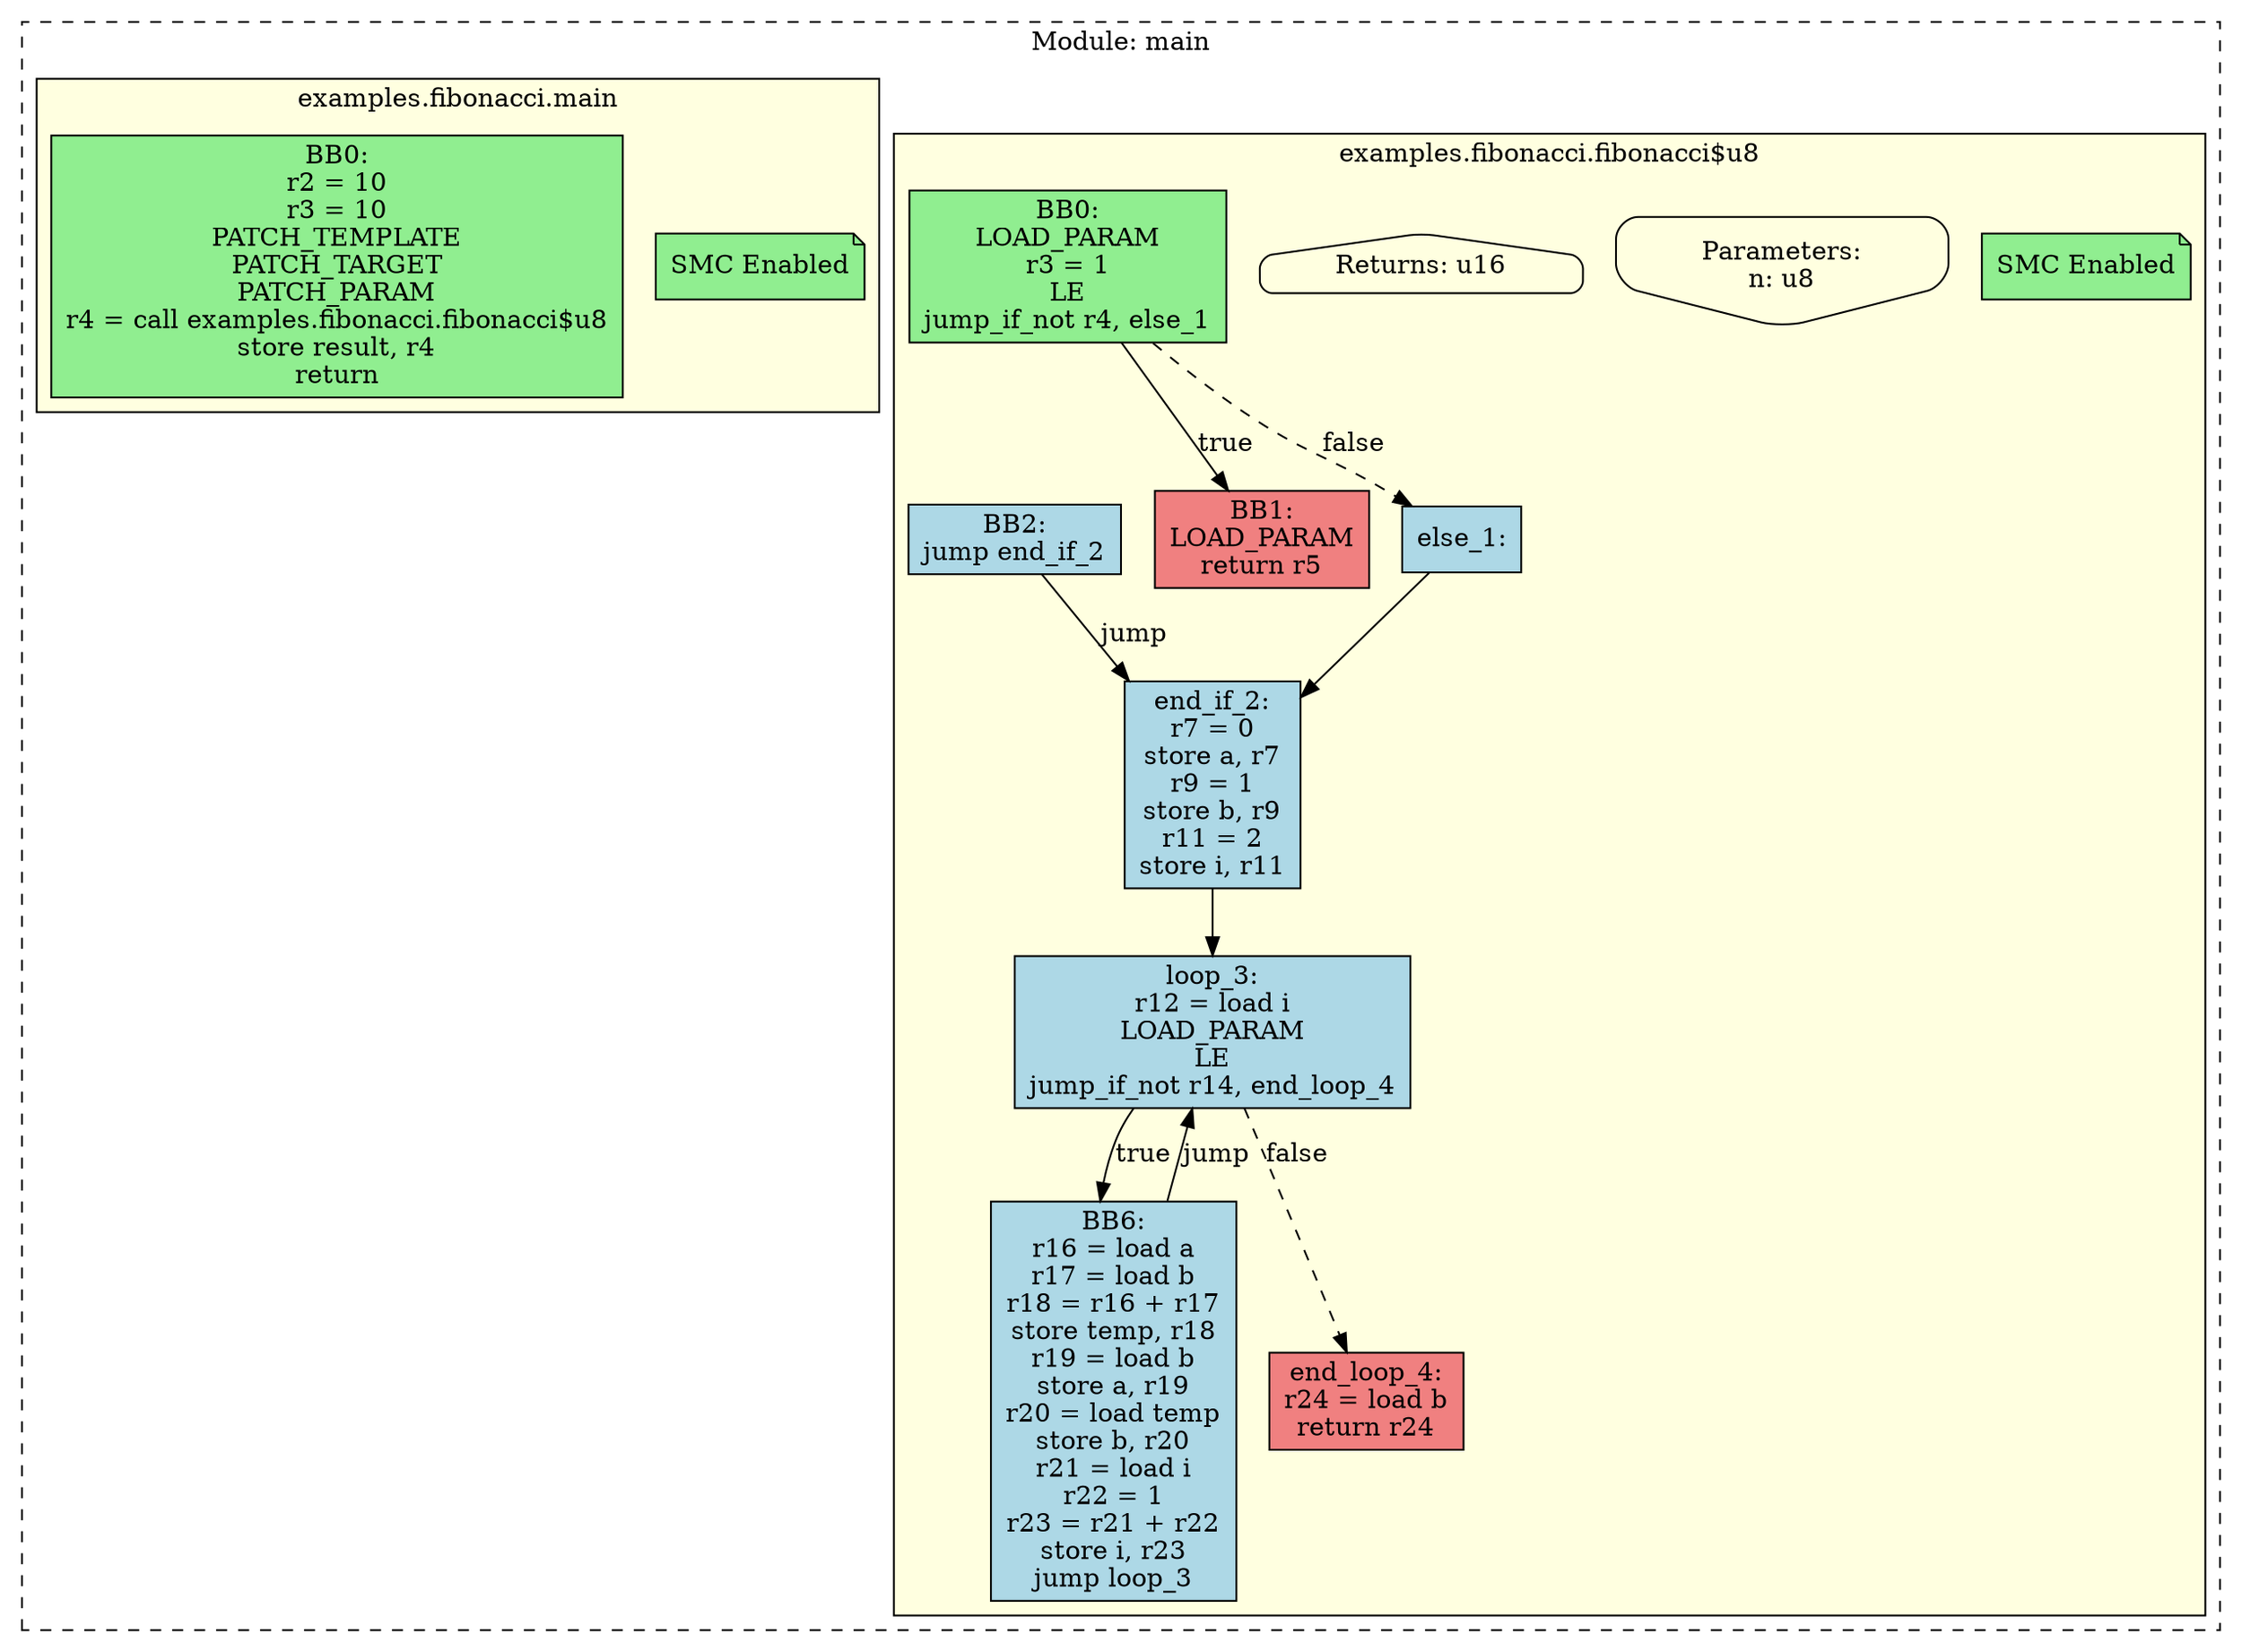 digraph MinZ_MIR {
  rankdir=TB;
  node [shape=box, style=rounded];

  // Module: main
  subgraph cluster_module {
    label="Module: main";
    style=dashed;

    // Function: examples.fibonacci.fibonacci$u8
    subgraph cluster_func_0 {
      label="examples.fibonacci.fibonacci$u8";
      style=filled;
      fillcolor=lightyellow;
      "func_0_meta" [label="SMC Enabled", shape=note, style=filled, fillcolor=lightgreen];
      "func_0_params" [label="Parameters:\nn: u8", shape=invhouse];
      "func_0_return" [label="Returns: u16", shape=house];
      "func_0_bb0" [label="BB0:\nLOAD_PARAM\nr3 = 1\nLE\njump_if_not r4, else_1\n", style=filled, fillcolor=lightgreen];
      "func_0_bb1" [label="BB1:\nLOAD_PARAM\nreturn r5\n", style=filled, fillcolor=lightcoral];
      "func_0_bb2" [label="BB2:\njump end_if_2\n", style=filled, fillcolor=lightblue];
      "func_0_bb3" [label="else_1:\n", style=filled, fillcolor=lightblue];
      "func_0_bb4" [label="end_if_2:\nr7 = 0\nstore a, r7\nr9 = 1\nstore b, r9\nr11 = 2\nstore i, r11\n", style=filled, fillcolor=lightblue];
      "func_0_bb5" [label="loop_3:\nr12 = load i\nLOAD_PARAM\nLE\njump_if_not r14, end_loop_4\n", style=filled, fillcolor=lightblue];
      "func_0_bb6" [label="BB6:\nr16 = load a\nr17 = load b\nr18 = r16 + r17\nstore temp, r18\nr19 = load b\nstore a, r19\nr20 = load temp\nstore b, r20\nr21 = load i\nr22 = 1\nr23 = r21 + r22\nstore i, r23\njump loop_3\n", style=filled, fillcolor=lightblue];
      "func_0_bb7" [label="end_loop_4:\nr24 = load b\nreturn r24\n", style=filled, fillcolor=lightcoral];
      "func_0_bb0" -> "func_0_bb3" [label="false", style=dashed];
      "func_0_bb0" -> "func_0_bb1" [label="true"];
      "func_0_bb2" -> "func_0_bb4" [label="jump"];
      "func_0_bb3" -> "func_0_bb4";
      "func_0_bb4" -> "func_0_bb5";
      "func_0_bb5" -> "func_0_bb7" [label="false", style=dashed];
      "func_0_bb5" -> "func_0_bb6" [label="true"];
      "func_0_bb6" -> "func_0_bb5" [label="jump"];
    }

    // Function: examples.fibonacci.main
    subgraph cluster_func_1 {
      label="examples.fibonacci.main";
      style=filled;
      fillcolor=lightyellow;
      "func_1_meta" [label="SMC Enabled", shape=note, style=filled, fillcolor=lightgreen];
      "func_1_bb0" [label="BB0:\nr2 = 10\nr3 = 10\nPATCH_TEMPLATE\nPATCH_TARGET\nPATCH_PARAM\nr4 = call examples.fibonacci.fibonacci$u8\nstore result, r4\nreturn\n", style=filled, fillcolor=lightgreen];
    }

  }
}
